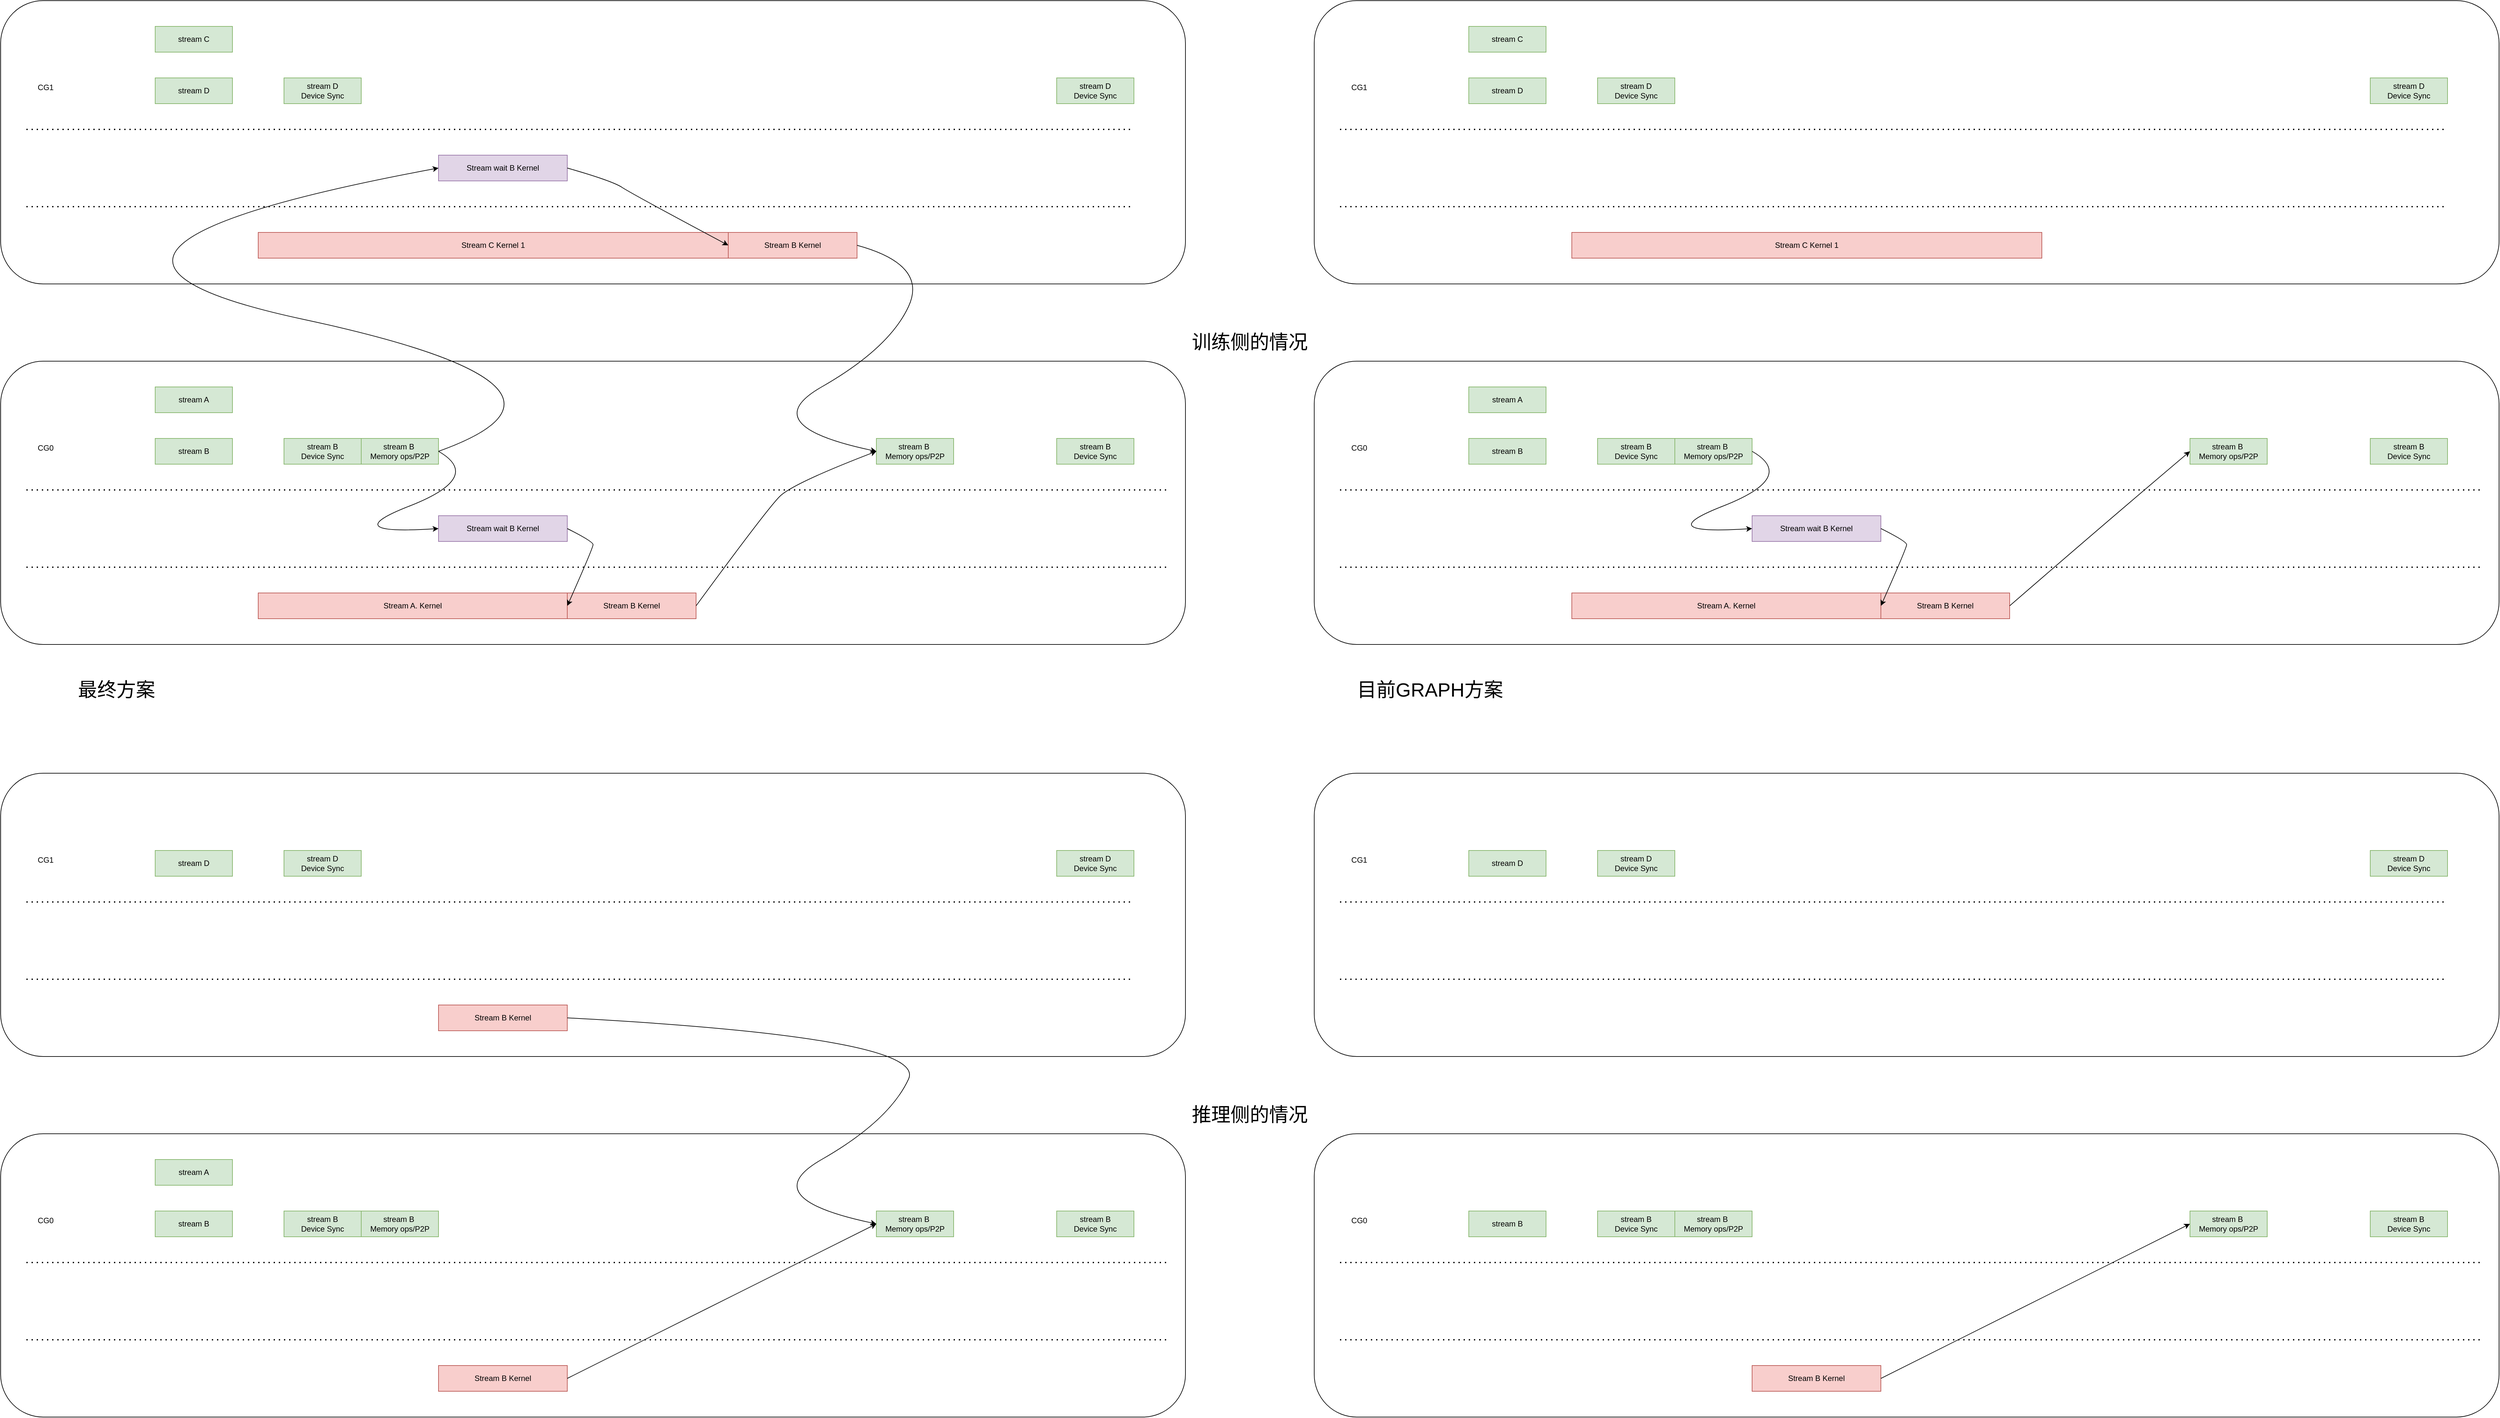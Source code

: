 <mxfile version="22.1.7" type="github">
  <diagram name="Page-1" id="QPK37-RvRGXLvy0iueLS">
    <mxGraphModel dx="4307" dy="1917" grid="1" gridSize="10" guides="1" tooltips="1" connect="1" arrows="1" fold="1" page="1" pageScale="1" pageWidth="850" pageHeight="1100" math="0" shadow="0">
      <root>
        <mxCell id="0" />
        <mxCell id="1" parent="0" />
        <mxCell id="AaIPqtW7mkOb2CpVpPwp-132" value="" style="rounded=1;whiteSpace=wrap;html=1;" vertex="1" parent="1">
          <mxGeometry x="-120" y="1200" width="1840" height="440" as="geometry" />
        </mxCell>
        <mxCell id="AaIPqtW7mkOb2CpVpPwp-131" value="" style="rounded=1;whiteSpace=wrap;html=1;" vertex="1" parent="1">
          <mxGeometry x="-120" y="1760" width="1840" height="440" as="geometry" />
        </mxCell>
        <mxCell id="AaIPqtW7mkOb2CpVpPwp-43" value="" style="rounded=1;whiteSpace=wrap;html=1;" vertex="1" parent="1">
          <mxGeometry x="-120" width="1840" height="440" as="geometry" />
        </mxCell>
        <mxCell id="AaIPqtW7mkOb2CpVpPwp-42" value="" style="rounded=1;whiteSpace=wrap;html=1;" vertex="1" parent="1">
          <mxGeometry x="-120" y="560" width="1840" height="440" as="geometry" />
        </mxCell>
        <mxCell id="AaIPqtW7mkOb2CpVpPwp-1" value="stream D" style="rounded=0;whiteSpace=wrap;html=1;fillColor=#d5e8d4;strokeColor=#82b366;" vertex="1" parent="1">
          <mxGeometry x="120" y="120" width="120" height="40" as="geometry" />
        </mxCell>
        <mxCell id="AaIPqtW7mkOb2CpVpPwp-4" value="Stream C Kernel 1" style="rounded=0;whiteSpace=wrap;html=1;fillColor=#f8cecc;strokeColor=#b85450;" vertex="1" parent="1">
          <mxGeometry x="280" y="360" width="730" height="40" as="geometry" />
        </mxCell>
        <mxCell id="AaIPqtW7mkOb2CpVpPwp-5" value="" style="endArrow=none;dashed=1;html=1;dashPattern=1 3;strokeWidth=2;rounded=0;" edge="1" parent="1">
          <mxGeometry width="50" height="50" relative="1" as="geometry">
            <mxPoint x="-80" y="200" as="sourcePoint" />
            <mxPoint x="1640" y="200" as="targetPoint" />
          </mxGeometry>
        </mxCell>
        <mxCell id="AaIPqtW7mkOb2CpVpPwp-6" value="Stream wait B Kernel" style="rounded=0;whiteSpace=wrap;html=1;fillColor=#e1d5e7;strokeColor=#9673a6;" vertex="1" parent="1">
          <mxGeometry x="560" y="240" width="200" height="40" as="geometry" />
        </mxCell>
        <mxCell id="AaIPqtW7mkOb2CpVpPwp-7" value="Stream B Kernel" style="rounded=0;whiteSpace=wrap;html=1;fillColor=#f8cecc;strokeColor=#b85450;" vertex="1" parent="1">
          <mxGeometry x="1010" y="360" width="200" height="40" as="geometry" />
        </mxCell>
        <mxCell id="AaIPqtW7mkOb2CpVpPwp-12" value="stream B" style="rounded=0;whiteSpace=wrap;html=1;fillColor=#d5e8d4;strokeColor=#82b366;" vertex="1" parent="1">
          <mxGeometry x="120" y="680" width="120" height="40" as="geometry" />
        </mxCell>
        <mxCell id="AaIPqtW7mkOb2CpVpPwp-13" value="stream A" style="rounded=0;whiteSpace=wrap;html=1;fillColor=#d5e8d4;strokeColor=#82b366;" vertex="1" parent="1">
          <mxGeometry x="120" y="600" width="120" height="40" as="geometry" />
        </mxCell>
        <mxCell id="AaIPqtW7mkOb2CpVpPwp-14" value="stream B&amp;nbsp;&lt;br&gt;Memory ops/P2P" style="rounded=0;whiteSpace=wrap;html=1;fillColor=#d5e8d4;strokeColor=#82b366;" vertex="1" parent="1">
          <mxGeometry x="440" y="680" width="120" height="40" as="geometry" />
        </mxCell>
        <mxCell id="AaIPqtW7mkOb2CpVpPwp-15" value="Stream A. Kernel" style="rounded=0;whiteSpace=wrap;html=1;fillColor=#f8cecc;strokeColor=#b85450;" vertex="1" parent="1">
          <mxGeometry x="280" y="920" width="480" height="40" as="geometry" />
        </mxCell>
        <mxCell id="AaIPqtW7mkOb2CpVpPwp-16" value="" style="endArrow=none;dashed=1;html=1;dashPattern=1 3;strokeWidth=2;rounded=0;" edge="1" parent="1">
          <mxGeometry width="50" height="50" relative="1" as="geometry">
            <mxPoint x="-80" y="760" as="sourcePoint" />
            <mxPoint x="1690" y="760" as="targetPoint" />
          </mxGeometry>
        </mxCell>
        <mxCell id="AaIPqtW7mkOb2CpVpPwp-17" value="Stream wait B Kernel" style="rounded=0;whiteSpace=wrap;html=1;fillColor=#e1d5e7;strokeColor=#9673a6;" vertex="1" parent="1">
          <mxGeometry x="560" y="800" width="200" height="40" as="geometry" />
        </mxCell>
        <mxCell id="AaIPqtW7mkOb2CpVpPwp-18" value="Stream B Kernel" style="rounded=0;whiteSpace=wrap;html=1;fillColor=#f8cecc;strokeColor=#b85450;" vertex="1" parent="1">
          <mxGeometry x="760" y="920" width="200" height="40" as="geometry" />
        </mxCell>
        <mxCell id="AaIPqtW7mkOb2CpVpPwp-19" value="stream B&amp;nbsp;&lt;br&gt;Memory ops/P2P" style="rounded=0;whiteSpace=wrap;html=1;fillColor=#d5e8d4;strokeColor=#82b366;" vertex="1" parent="1">
          <mxGeometry x="1240" y="680" width="120" height="40" as="geometry" />
        </mxCell>
        <mxCell id="AaIPqtW7mkOb2CpVpPwp-20" value="" style="endArrow=none;dashed=1;html=1;dashPattern=1 3;strokeWidth=2;rounded=0;" edge="1" parent="1">
          <mxGeometry width="50" height="50" relative="1" as="geometry">
            <mxPoint x="-80" y="880" as="sourcePoint" />
            <mxPoint x="1690" y="880" as="targetPoint" />
          </mxGeometry>
        </mxCell>
        <mxCell id="AaIPqtW7mkOb2CpVpPwp-22" value="CG1" style="text;html=1;strokeColor=none;fillColor=none;align=center;verticalAlign=middle;whiteSpace=wrap;rounded=0;" vertex="1" parent="1">
          <mxGeometry x="-80" y="120" width="60" height="30" as="geometry" />
        </mxCell>
        <mxCell id="AaIPqtW7mkOb2CpVpPwp-23" value="CG0" style="text;html=1;strokeColor=none;fillColor=none;align=center;verticalAlign=middle;whiteSpace=wrap;rounded=0;" vertex="1" parent="1">
          <mxGeometry x="-80" y="680" width="60" height="30" as="geometry" />
        </mxCell>
        <mxCell id="AaIPqtW7mkOb2CpVpPwp-25" value="" style="curved=1;endArrow=classic;html=1;rounded=0;exitX=1;exitY=0.5;exitDx=0;exitDy=0;entryX=0;entryY=0.5;entryDx=0;entryDy=0;" edge="1" parent="1" source="AaIPqtW7mkOb2CpVpPwp-14" target="AaIPqtW7mkOb2CpVpPwp-6">
          <mxGeometry width="50" height="50" relative="1" as="geometry">
            <mxPoint x="750" y="530" as="sourcePoint" />
            <mxPoint x="800" y="480" as="targetPoint" />
            <Array as="points">
              <mxPoint x="840" y="600" />
              <mxPoint x="-140" y="390" />
            </Array>
          </mxGeometry>
        </mxCell>
        <mxCell id="AaIPqtW7mkOb2CpVpPwp-26" value="" style="curved=1;endArrow=classic;html=1;rounded=0;exitX=1;exitY=0.5;exitDx=0;exitDy=0;entryX=0;entryY=0.5;entryDx=0;entryDy=0;" edge="1" parent="1" source="AaIPqtW7mkOb2CpVpPwp-14" target="AaIPqtW7mkOb2CpVpPwp-17">
          <mxGeometry width="50" height="50" relative="1" as="geometry">
            <mxPoint x="750" y="530" as="sourcePoint" />
            <mxPoint x="800" y="480" as="targetPoint" />
            <Array as="points">
              <mxPoint x="630" y="740" />
              <mxPoint x="400" y="830" />
            </Array>
          </mxGeometry>
        </mxCell>
        <mxCell id="AaIPqtW7mkOb2CpVpPwp-27" value="" style="curved=1;endArrow=classic;html=1;rounded=0;exitX=1;exitY=0.5;exitDx=0;exitDy=0;entryX=0;entryY=0.5;entryDx=0;entryDy=0;" edge="1" parent="1" source="AaIPqtW7mkOb2CpVpPwp-6" target="AaIPqtW7mkOb2CpVpPwp-7">
          <mxGeometry width="50" height="50" relative="1" as="geometry">
            <mxPoint x="1000" y="540" as="sourcePoint" />
            <mxPoint x="1050" y="490" as="targetPoint" />
            <Array as="points">
              <mxPoint x="830" y="280" />
              <mxPoint x="860" y="300" />
            </Array>
          </mxGeometry>
        </mxCell>
        <mxCell id="AaIPqtW7mkOb2CpVpPwp-28" value="" style="curved=1;endArrow=classic;html=1;rounded=0;exitX=1;exitY=0.5;exitDx=0;exitDy=0;entryX=0;entryY=0.5;entryDx=0;entryDy=0;" edge="1" parent="1" source="AaIPqtW7mkOb2CpVpPwp-7" target="AaIPqtW7mkOb2CpVpPwp-19">
          <mxGeometry width="50" height="50" relative="1" as="geometry">
            <mxPoint x="1000" y="540" as="sourcePoint" />
            <mxPoint x="1050" y="490" as="targetPoint" />
            <Array as="points">
              <mxPoint x="1320" y="410" />
              <mxPoint x="1260" y="540" />
              <mxPoint x="1050" y="660" />
            </Array>
          </mxGeometry>
        </mxCell>
        <mxCell id="AaIPqtW7mkOb2CpVpPwp-29" value="" style="curved=1;endArrow=classic;html=1;rounded=0;exitX=1;exitY=0.5;exitDx=0;exitDy=0;entryX=0;entryY=0.5;entryDx=0;entryDy=0;" edge="1" parent="1" source="AaIPqtW7mkOb2CpVpPwp-18" target="AaIPqtW7mkOb2CpVpPwp-19">
          <mxGeometry width="50" height="50" relative="1" as="geometry">
            <mxPoint x="1000" y="540" as="sourcePoint" />
            <mxPoint x="1050" y="490" as="targetPoint" />
            <Array as="points">
              <mxPoint x="1070" y="790" />
              <mxPoint x="1110" y="750" />
            </Array>
          </mxGeometry>
        </mxCell>
        <mxCell id="AaIPqtW7mkOb2CpVpPwp-30" value="" style="curved=1;endArrow=classic;html=1;rounded=0;exitX=1;exitY=0.5;exitDx=0;exitDy=0;entryX=0;entryY=0.5;entryDx=0;entryDy=0;" edge="1" parent="1" source="AaIPqtW7mkOb2CpVpPwp-17" target="AaIPqtW7mkOb2CpVpPwp-18">
          <mxGeometry width="50" height="50" relative="1" as="geometry">
            <mxPoint x="1000" y="540" as="sourcePoint" />
            <mxPoint x="1050" y="490" as="targetPoint" />
            <Array as="points">
              <mxPoint x="800" y="840" />
              <mxPoint x="800" y="850" />
            </Array>
          </mxGeometry>
        </mxCell>
        <mxCell id="AaIPqtW7mkOb2CpVpPwp-33" value="stream C" style="rounded=0;whiteSpace=wrap;html=1;fillColor=#d5e8d4;strokeColor=#82b366;" vertex="1" parent="1">
          <mxGeometry x="120" y="40" width="120" height="40" as="geometry" />
        </mxCell>
        <mxCell id="AaIPqtW7mkOb2CpVpPwp-36" value="stream D&lt;br&gt;Device Sync" style="rounded=0;whiteSpace=wrap;html=1;fillColor=#d5e8d4;strokeColor=#82b366;" vertex="1" parent="1">
          <mxGeometry x="320" y="120" width="120" height="40" as="geometry" />
        </mxCell>
        <mxCell id="AaIPqtW7mkOb2CpVpPwp-37" value="stream B&lt;br&gt;Device Sync" style="rounded=0;whiteSpace=wrap;html=1;fillColor=#d5e8d4;strokeColor=#82b366;" vertex="1" parent="1">
          <mxGeometry x="320" y="680" width="120" height="40" as="geometry" />
        </mxCell>
        <mxCell id="AaIPqtW7mkOb2CpVpPwp-38" value="stream D&lt;br&gt;Device Sync" style="rounded=0;whiteSpace=wrap;html=1;fillColor=#d5e8d4;strokeColor=#82b366;" vertex="1" parent="1">
          <mxGeometry x="1520" y="120" width="120" height="40" as="geometry" />
        </mxCell>
        <mxCell id="AaIPqtW7mkOb2CpVpPwp-39" value="stream B&lt;br&gt;Device Sync" style="rounded=0;whiteSpace=wrap;html=1;fillColor=#d5e8d4;strokeColor=#82b366;" vertex="1" parent="1">
          <mxGeometry x="1520" y="680" width="120" height="40" as="geometry" />
        </mxCell>
        <mxCell id="AaIPqtW7mkOb2CpVpPwp-41" value="" style="endArrow=none;dashed=1;html=1;dashPattern=1 3;strokeWidth=2;rounded=0;" edge="1" parent="1">
          <mxGeometry width="50" height="50" relative="1" as="geometry">
            <mxPoint x="-80" y="320" as="sourcePoint" />
            <mxPoint x="1640" y="320" as="targetPoint" />
          </mxGeometry>
        </mxCell>
        <mxCell id="AaIPqtW7mkOb2CpVpPwp-44" value="" style="rounded=1;whiteSpace=wrap;html=1;" vertex="1" parent="1">
          <mxGeometry x="1920" width="1840" height="440" as="geometry" />
        </mxCell>
        <mxCell id="AaIPqtW7mkOb2CpVpPwp-45" value="" style="rounded=1;whiteSpace=wrap;html=1;" vertex="1" parent="1">
          <mxGeometry x="1920" y="560" width="1840" height="440" as="geometry" />
        </mxCell>
        <mxCell id="AaIPqtW7mkOb2CpVpPwp-46" value="stream D" style="rounded=0;whiteSpace=wrap;html=1;fillColor=#d5e8d4;strokeColor=#82b366;" vertex="1" parent="1">
          <mxGeometry x="2160" y="120" width="120" height="40" as="geometry" />
        </mxCell>
        <mxCell id="AaIPqtW7mkOb2CpVpPwp-47" value="Stream C Kernel 1" style="rounded=0;whiteSpace=wrap;html=1;fillColor=#f8cecc;strokeColor=#b85450;" vertex="1" parent="1">
          <mxGeometry x="2320" y="360" width="730" height="40" as="geometry" />
        </mxCell>
        <mxCell id="AaIPqtW7mkOb2CpVpPwp-48" value="" style="endArrow=none;dashed=1;html=1;dashPattern=1 3;strokeWidth=2;rounded=0;" edge="1" parent="1">
          <mxGeometry width="50" height="50" relative="1" as="geometry">
            <mxPoint x="1960" y="200" as="sourcePoint" />
            <mxPoint x="3680" y="200" as="targetPoint" />
          </mxGeometry>
        </mxCell>
        <mxCell id="AaIPqtW7mkOb2CpVpPwp-51" value="stream B" style="rounded=0;whiteSpace=wrap;html=1;fillColor=#d5e8d4;strokeColor=#82b366;" vertex="1" parent="1">
          <mxGeometry x="2160" y="680" width="120" height="40" as="geometry" />
        </mxCell>
        <mxCell id="AaIPqtW7mkOb2CpVpPwp-52" value="stream A" style="rounded=0;whiteSpace=wrap;html=1;fillColor=#d5e8d4;strokeColor=#82b366;" vertex="1" parent="1">
          <mxGeometry x="2160" y="600" width="120" height="40" as="geometry" />
        </mxCell>
        <mxCell id="AaIPqtW7mkOb2CpVpPwp-53" value="stream B&amp;nbsp;&lt;br&gt;Memory ops/P2P" style="rounded=0;whiteSpace=wrap;html=1;fillColor=#d5e8d4;strokeColor=#82b366;" vertex="1" parent="1">
          <mxGeometry x="2480" y="680" width="120" height="40" as="geometry" />
        </mxCell>
        <mxCell id="AaIPqtW7mkOb2CpVpPwp-54" value="Stream A. Kernel" style="rounded=0;whiteSpace=wrap;html=1;fillColor=#f8cecc;strokeColor=#b85450;" vertex="1" parent="1">
          <mxGeometry x="2320" y="920" width="480" height="40" as="geometry" />
        </mxCell>
        <mxCell id="AaIPqtW7mkOb2CpVpPwp-55" value="" style="endArrow=none;dashed=1;html=1;dashPattern=1 3;strokeWidth=2;rounded=0;" edge="1" parent="1">
          <mxGeometry width="50" height="50" relative="1" as="geometry">
            <mxPoint x="1960" y="760" as="sourcePoint" />
            <mxPoint x="3730" y="760" as="targetPoint" />
          </mxGeometry>
        </mxCell>
        <mxCell id="AaIPqtW7mkOb2CpVpPwp-56" value="Stream wait B Kernel" style="rounded=0;whiteSpace=wrap;html=1;fillColor=#e1d5e7;strokeColor=#9673a6;" vertex="1" parent="1">
          <mxGeometry x="2600" y="800" width="200" height="40" as="geometry" />
        </mxCell>
        <mxCell id="AaIPqtW7mkOb2CpVpPwp-57" value="Stream B Kernel" style="rounded=0;whiteSpace=wrap;html=1;fillColor=#f8cecc;strokeColor=#b85450;" vertex="1" parent="1">
          <mxGeometry x="2800" y="920" width="200" height="40" as="geometry" />
        </mxCell>
        <mxCell id="AaIPqtW7mkOb2CpVpPwp-58" value="stream B&amp;nbsp;&lt;br&gt;Memory ops/P2P" style="rounded=0;whiteSpace=wrap;html=1;fillColor=#d5e8d4;strokeColor=#82b366;" vertex="1" parent="1">
          <mxGeometry x="3280" y="680" width="120" height="40" as="geometry" />
        </mxCell>
        <mxCell id="AaIPqtW7mkOb2CpVpPwp-59" value="" style="endArrow=none;dashed=1;html=1;dashPattern=1 3;strokeWidth=2;rounded=0;" edge="1" parent="1">
          <mxGeometry width="50" height="50" relative="1" as="geometry">
            <mxPoint x="1960" y="880" as="sourcePoint" />
            <mxPoint x="3730" y="880" as="targetPoint" />
          </mxGeometry>
        </mxCell>
        <mxCell id="AaIPqtW7mkOb2CpVpPwp-60" value="CG1" style="text;html=1;strokeColor=none;fillColor=none;align=center;verticalAlign=middle;whiteSpace=wrap;rounded=0;" vertex="1" parent="1">
          <mxGeometry x="1960" y="120" width="60" height="30" as="geometry" />
        </mxCell>
        <mxCell id="AaIPqtW7mkOb2CpVpPwp-61" value="CG0" style="text;html=1;strokeColor=none;fillColor=none;align=center;verticalAlign=middle;whiteSpace=wrap;rounded=0;" vertex="1" parent="1">
          <mxGeometry x="1960" y="680" width="60" height="30" as="geometry" />
        </mxCell>
        <mxCell id="AaIPqtW7mkOb2CpVpPwp-63" value="" style="curved=1;endArrow=classic;html=1;rounded=0;exitX=1;exitY=0.5;exitDx=0;exitDy=0;entryX=0;entryY=0.5;entryDx=0;entryDy=0;" edge="1" parent="1" source="AaIPqtW7mkOb2CpVpPwp-53" target="AaIPqtW7mkOb2CpVpPwp-56">
          <mxGeometry width="50" height="50" relative="1" as="geometry">
            <mxPoint x="2790" y="530" as="sourcePoint" />
            <mxPoint x="2840" y="480" as="targetPoint" />
            <Array as="points">
              <mxPoint x="2670" y="740" />
              <mxPoint x="2440" y="830" />
            </Array>
          </mxGeometry>
        </mxCell>
        <mxCell id="AaIPqtW7mkOb2CpVpPwp-66" value="" style="curved=1;endArrow=classic;html=1;rounded=0;exitX=1;exitY=0.5;exitDx=0;exitDy=0;entryX=0;entryY=0.5;entryDx=0;entryDy=0;" edge="1" parent="1" source="AaIPqtW7mkOb2CpVpPwp-57" target="AaIPqtW7mkOb2CpVpPwp-58">
          <mxGeometry width="50" height="50" relative="1" as="geometry">
            <mxPoint x="3040" y="540" as="sourcePoint" />
            <mxPoint x="3090" y="490" as="targetPoint" />
            <Array as="points">
              <mxPoint x="3150" y="810" />
            </Array>
          </mxGeometry>
        </mxCell>
        <mxCell id="AaIPqtW7mkOb2CpVpPwp-67" value="" style="curved=1;endArrow=classic;html=1;rounded=0;exitX=1;exitY=0.5;exitDx=0;exitDy=0;entryX=0;entryY=0.5;entryDx=0;entryDy=0;" edge="1" parent="1" source="AaIPqtW7mkOb2CpVpPwp-56" target="AaIPqtW7mkOb2CpVpPwp-57">
          <mxGeometry width="50" height="50" relative="1" as="geometry">
            <mxPoint x="3040" y="540" as="sourcePoint" />
            <mxPoint x="3090" y="490" as="targetPoint" />
            <Array as="points">
              <mxPoint x="2840" y="840" />
              <mxPoint x="2840" y="850" />
            </Array>
          </mxGeometry>
        </mxCell>
        <mxCell id="AaIPqtW7mkOb2CpVpPwp-68" value="stream C" style="rounded=0;whiteSpace=wrap;html=1;fillColor=#d5e8d4;strokeColor=#82b366;" vertex="1" parent="1">
          <mxGeometry x="2160" y="40" width="120" height="40" as="geometry" />
        </mxCell>
        <mxCell id="AaIPqtW7mkOb2CpVpPwp-69" value="stream D&lt;br&gt;Device Sync" style="rounded=0;whiteSpace=wrap;html=1;fillColor=#d5e8d4;strokeColor=#82b366;" vertex="1" parent="1">
          <mxGeometry x="2360" y="120" width="120" height="40" as="geometry" />
        </mxCell>
        <mxCell id="AaIPqtW7mkOb2CpVpPwp-70" value="stream B&lt;br&gt;Device Sync" style="rounded=0;whiteSpace=wrap;html=1;fillColor=#d5e8d4;strokeColor=#82b366;" vertex="1" parent="1">
          <mxGeometry x="2360" y="680" width="120" height="40" as="geometry" />
        </mxCell>
        <mxCell id="AaIPqtW7mkOb2CpVpPwp-71" value="stream D&lt;br&gt;Device Sync" style="rounded=0;whiteSpace=wrap;html=1;fillColor=#d5e8d4;strokeColor=#82b366;" vertex="1" parent="1">
          <mxGeometry x="3560" y="120" width="120" height="40" as="geometry" />
        </mxCell>
        <mxCell id="AaIPqtW7mkOb2CpVpPwp-72" value="stream B&lt;br&gt;Device Sync" style="rounded=0;whiteSpace=wrap;html=1;fillColor=#d5e8d4;strokeColor=#82b366;" vertex="1" parent="1">
          <mxGeometry x="3560" y="680" width="120" height="40" as="geometry" />
        </mxCell>
        <mxCell id="AaIPqtW7mkOb2CpVpPwp-73" value="" style="endArrow=none;dashed=1;html=1;dashPattern=1 3;strokeWidth=2;rounded=0;" edge="1" parent="1">
          <mxGeometry width="50" height="50" relative="1" as="geometry">
            <mxPoint x="1960" y="320" as="sourcePoint" />
            <mxPoint x="3680" y="320" as="targetPoint" />
          </mxGeometry>
        </mxCell>
        <mxCell id="AaIPqtW7mkOb2CpVpPwp-74" value="" style="rounded=1;whiteSpace=wrap;html=1;" vertex="1" parent="1">
          <mxGeometry x="1920" y="1200" width="1840" height="440" as="geometry" />
        </mxCell>
        <mxCell id="AaIPqtW7mkOb2CpVpPwp-75" value="" style="rounded=1;whiteSpace=wrap;html=1;" vertex="1" parent="1">
          <mxGeometry x="1920" y="1760" width="1840" height="440" as="geometry" />
        </mxCell>
        <mxCell id="AaIPqtW7mkOb2CpVpPwp-76" value="stream D" style="rounded=0;whiteSpace=wrap;html=1;fillColor=#d5e8d4;strokeColor=#82b366;" vertex="1" parent="1">
          <mxGeometry x="2160" y="1320" width="120" height="40" as="geometry" />
        </mxCell>
        <mxCell id="AaIPqtW7mkOb2CpVpPwp-78" value="" style="endArrow=none;dashed=1;html=1;dashPattern=1 3;strokeWidth=2;rounded=0;" edge="1" parent="1">
          <mxGeometry width="50" height="50" relative="1" as="geometry">
            <mxPoint x="1960" y="1400" as="sourcePoint" />
            <mxPoint x="3680" y="1400" as="targetPoint" />
          </mxGeometry>
        </mxCell>
        <mxCell id="AaIPqtW7mkOb2CpVpPwp-79" value="stream B" style="rounded=0;whiteSpace=wrap;html=1;fillColor=#d5e8d4;strokeColor=#82b366;" vertex="1" parent="1">
          <mxGeometry x="2160" y="1880" width="120" height="40" as="geometry" />
        </mxCell>
        <mxCell id="AaIPqtW7mkOb2CpVpPwp-81" value="stream B&amp;nbsp;&lt;br&gt;Memory ops/P2P" style="rounded=0;whiteSpace=wrap;html=1;fillColor=#d5e8d4;strokeColor=#82b366;" vertex="1" parent="1">
          <mxGeometry x="2480" y="1880" width="120" height="40" as="geometry" />
        </mxCell>
        <mxCell id="AaIPqtW7mkOb2CpVpPwp-83" value="" style="endArrow=none;dashed=1;html=1;dashPattern=1 3;strokeWidth=2;rounded=0;" edge="1" parent="1">
          <mxGeometry width="50" height="50" relative="1" as="geometry">
            <mxPoint x="1960" y="1960" as="sourcePoint" />
            <mxPoint x="3730" y="1960" as="targetPoint" />
          </mxGeometry>
        </mxCell>
        <mxCell id="AaIPqtW7mkOb2CpVpPwp-85" value="Stream B Kernel" style="rounded=0;whiteSpace=wrap;html=1;fillColor=#f8cecc;strokeColor=#b85450;" vertex="1" parent="1">
          <mxGeometry x="2600" y="2120" width="200" height="40" as="geometry" />
        </mxCell>
        <mxCell id="AaIPqtW7mkOb2CpVpPwp-86" value="stream B&amp;nbsp;&lt;br&gt;Memory ops/P2P" style="rounded=0;whiteSpace=wrap;html=1;fillColor=#d5e8d4;strokeColor=#82b366;" vertex="1" parent="1">
          <mxGeometry x="3280" y="1880" width="120" height="40" as="geometry" />
        </mxCell>
        <mxCell id="AaIPqtW7mkOb2CpVpPwp-87" value="" style="endArrow=none;dashed=1;html=1;dashPattern=1 3;strokeWidth=2;rounded=0;" edge="1" parent="1">
          <mxGeometry width="50" height="50" relative="1" as="geometry">
            <mxPoint x="1960" y="2080" as="sourcePoint" />
            <mxPoint x="3730" y="2080" as="targetPoint" />
          </mxGeometry>
        </mxCell>
        <mxCell id="AaIPqtW7mkOb2CpVpPwp-88" value="CG1" style="text;html=1;strokeColor=none;fillColor=none;align=center;verticalAlign=middle;whiteSpace=wrap;rounded=0;" vertex="1" parent="1">
          <mxGeometry x="1960" y="1320" width="60" height="30" as="geometry" />
        </mxCell>
        <mxCell id="AaIPqtW7mkOb2CpVpPwp-89" value="CG0" style="text;html=1;strokeColor=none;fillColor=none;align=center;verticalAlign=middle;whiteSpace=wrap;rounded=0;" vertex="1" parent="1">
          <mxGeometry x="1960" y="1880" width="60" height="30" as="geometry" />
        </mxCell>
        <mxCell id="AaIPqtW7mkOb2CpVpPwp-91" value="" style="curved=1;endArrow=classic;html=1;rounded=0;exitX=1;exitY=0.5;exitDx=0;exitDy=0;entryX=0;entryY=0.5;entryDx=0;entryDy=0;" edge="1" parent="1" source="AaIPqtW7mkOb2CpVpPwp-85" target="AaIPqtW7mkOb2CpVpPwp-86">
          <mxGeometry width="50" height="50" relative="1" as="geometry">
            <mxPoint x="3040" y="1740" as="sourcePoint" />
            <mxPoint x="3090" y="1690" as="targetPoint" />
            <Array as="points" />
          </mxGeometry>
        </mxCell>
        <mxCell id="AaIPqtW7mkOb2CpVpPwp-94" value="stream D&lt;br&gt;Device Sync" style="rounded=0;whiteSpace=wrap;html=1;fillColor=#d5e8d4;strokeColor=#82b366;" vertex="1" parent="1">
          <mxGeometry x="2360" y="1320" width="120" height="40" as="geometry" />
        </mxCell>
        <mxCell id="AaIPqtW7mkOb2CpVpPwp-95" value="stream B&lt;br&gt;Device Sync" style="rounded=0;whiteSpace=wrap;html=1;fillColor=#d5e8d4;strokeColor=#82b366;" vertex="1" parent="1">
          <mxGeometry x="2360" y="1880" width="120" height="40" as="geometry" />
        </mxCell>
        <mxCell id="AaIPqtW7mkOb2CpVpPwp-96" value="stream D&lt;br&gt;Device Sync" style="rounded=0;whiteSpace=wrap;html=1;fillColor=#d5e8d4;strokeColor=#82b366;" vertex="1" parent="1">
          <mxGeometry x="3560" y="1320" width="120" height="40" as="geometry" />
        </mxCell>
        <mxCell id="AaIPqtW7mkOb2CpVpPwp-97" value="stream B&lt;br&gt;Device Sync" style="rounded=0;whiteSpace=wrap;html=1;fillColor=#d5e8d4;strokeColor=#82b366;" vertex="1" parent="1">
          <mxGeometry x="3560" y="1880" width="120" height="40" as="geometry" />
        </mxCell>
        <mxCell id="AaIPqtW7mkOb2CpVpPwp-98" value="" style="endArrow=none;dashed=1;html=1;dashPattern=1 3;strokeWidth=2;rounded=0;" edge="1" parent="1">
          <mxGeometry width="50" height="50" relative="1" as="geometry">
            <mxPoint x="1960" y="1520" as="sourcePoint" />
            <mxPoint x="3680" y="1520" as="targetPoint" />
          </mxGeometry>
        </mxCell>
        <mxCell id="AaIPqtW7mkOb2CpVpPwp-99" value="&lt;font style=&quot;font-size: 30px;&quot;&gt;最终方案&lt;/font&gt;" style="text;html=1;strokeColor=none;fillColor=none;align=center;verticalAlign=middle;whiteSpace=wrap;rounded=0;" vertex="1" parent="1">
          <mxGeometry x="-120" y="1040" width="360" height="60" as="geometry" />
        </mxCell>
        <mxCell id="AaIPqtW7mkOb2CpVpPwp-100" value="&lt;font style=&quot;font-size: 30px;&quot;&gt;目前GRAPH方案&lt;/font&gt;" style="text;html=1;strokeColor=none;fillColor=none;align=center;verticalAlign=middle;whiteSpace=wrap;rounded=0;" vertex="1" parent="1">
          <mxGeometry x="1920" y="1040" width="360" height="60" as="geometry" />
        </mxCell>
        <mxCell id="AaIPqtW7mkOb2CpVpPwp-103" value="stream D" style="rounded=0;whiteSpace=wrap;html=1;fillColor=#d5e8d4;strokeColor=#82b366;" vertex="1" parent="1">
          <mxGeometry x="120" y="1320" width="120" height="40" as="geometry" />
        </mxCell>
        <mxCell id="AaIPqtW7mkOb2CpVpPwp-105" value="" style="endArrow=none;dashed=1;html=1;dashPattern=1 3;strokeWidth=2;rounded=0;" edge="1" parent="1">
          <mxGeometry width="50" height="50" relative="1" as="geometry">
            <mxPoint x="-80" y="1400" as="sourcePoint" />
            <mxPoint x="1640" y="1400" as="targetPoint" />
          </mxGeometry>
        </mxCell>
        <mxCell id="AaIPqtW7mkOb2CpVpPwp-107" value="Stream B Kernel" style="rounded=0;whiteSpace=wrap;html=1;fillColor=#f8cecc;strokeColor=#b85450;" vertex="1" parent="1">
          <mxGeometry x="560" y="1560" width="200" height="40" as="geometry" />
        </mxCell>
        <mxCell id="AaIPqtW7mkOb2CpVpPwp-108" value="stream B" style="rounded=0;whiteSpace=wrap;html=1;fillColor=#d5e8d4;strokeColor=#82b366;" vertex="1" parent="1">
          <mxGeometry x="120" y="1880" width="120" height="40" as="geometry" />
        </mxCell>
        <mxCell id="AaIPqtW7mkOb2CpVpPwp-109" value="stream A" style="rounded=0;whiteSpace=wrap;html=1;fillColor=#d5e8d4;strokeColor=#82b366;" vertex="1" parent="1">
          <mxGeometry x="120" y="1800" width="120" height="40" as="geometry" />
        </mxCell>
        <mxCell id="AaIPqtW7mkOb2CpVpPwp-110" value="stream B&amp;nbsp;&lt;br&gt;Memory ops/P2P" style="rounded=0;whiteSpace=wrap;html=1;fillColor=#d5e8d4;strokeColor=#82b366;" vertex="1" parent="1">
          <mxGeometry x="440" y="1880" width="120" height="40" as="geometry" />
        </mxCell>
        <mxCell id="AaIPqtW7mkOb2CpVpPwp-112" value="" style="endArrow=none;dashed=1;html=1;dashPattern=1 3;strokeWidth=2;rounded=0;" edge="1" parent="1">
          <mxGeometry width="50" height="50" relative="1" as="geometry">
            <mxPoint x="-80" y="1960" as="sourcePoint" />
            <mxPoint x="1690" y="1960" as="targetPoint" />
          </mxGeometry>
        </mxCell>
        <mxCell id="AaIPqtW7mkOb2CpVpPwp-114" value="Stream B Kernel" style="rounded=0;whiteSpace=wrap;html=1;fillColor=#f8cecc;strokeColor=#b85450;" vertex="1" parent="1">
          <mxGeometry x="560" y="2120" width="200" height="40" as="geometry" />
        </mxCell>
        <mxCell id="AaIPqtW7mkOb2CpVpPwp-115" value="stream B&amp;nbsp;&lt;br&gt;Memory ops/P2P" style="rounded=0;whiteSpace=wrap;html=1;fillColor=#d5e8d4;strokeColor=#82b366;" vertex="1" parent="1">
          <mxGeometry x="1240" y="1880" width="120" height="40" as="geometry" />
        </mxCell>
        <mxCell id="AaIPqtW7mkOb2CpVpPwp-116" value="" style="endArrow=none;dashed=1;html=1;dashPattern=1 3;strokeWidth=2;rounded=0;" edge="1" parent="1">
          <mxGeometry width="50" height="50" relative="1" as="geometry">
            <mxPoint x="-80" y="2080" as="sourcePoint" />
            <mxPoint x="1690" y="2080" as="targetPoint" />
          </mxGeometry>
        </mxCell>
        <mxCell id="AaIPqtW7mkOb2CpVpPwp-117" value="CG1" style="text;html=1;strokeColor=none;fillColor=none;align=center;verticalAlign=middle;whiteSpace=wrap;rounded=0;" vertex="1" parent="1">
          <mxGeometry x="-80" y="1320" width="60" height="30" as="geometry" />
        </mxCell>
        <mxCell id="AaIPqtW7mkOb2CpVpPwp-118" value="CG0" style="text;html=1;strokeColor=none;fillColor=none;align=center;verticalAlign=middle;whiteSpace=wrap;rounded=0;" vertex="1" parent="1">
          <mxGeometry x="-80" y="1880" width="60" height="30" as="geometry" />
        </mxCell>
        <mxCell id="AaIPqtW7mkOb2CpVpPwp-122" value="" style="curved=1;endArrow=classic;html=1;rounded=0;exitX=1;exitY=0.5;exitDx=0;exitDy=0;entryX=0;entryY=0.5;entryDx=0;entryDy=0;" edge="1" parent="1" source="AaIPqtW7mkOb2CpVpPwp-107" target="AaIPqtW7mkOb2CpVpPwp-115">
          <mxGeometry width="50" height="50" relative="1" as="geometry">
            <mxPoint x="1000" y="1740" as="sourcePoint" />
            <mxPoint x="1050" y="1690" as="targetPoint" />
            <Array as="points">
              <mxPoint x="1320" y="1610" />
              <mxPoint x="1260" y="1740" />
              <mxPoint x="1050" y="1860" />
            </Array>
          </mxGeometry>
        </mxCell>
        <mxCell id="AaIPqtW7mkOb2CpVpPwp-123" value="" style="curved=1;endArrow=classic;html=1;rounded=0;exitX=1;exitY=0.5;exitDx=0;exitDy=0;entryX=0;entryY=0.5;entryDx=0;entryDy=0;" edge="1" parent="1" source="AaIPqtW7mkOb2CpVpPwp-114" target="AaIPqtW7mkOb2CpVpPwp-115">
          <mxGeometry width="50" height="50" relative="1" as="geometry">
            <mxPoint x="1000" y="1740" as="sourcePoint" />
            <mxPoint x="1050" y="1690" as="targetPoint" />
            <Array as="points" />
          </mxGeometry>
        </mxCell>
        <mxCell id="AaIPqtW7mkOb2CpVpPwp-126" value="stream D&lt;br&gt;Device Sync" style="rounded=0;whiteSpace=wrap;html=1;fillColor=#d5e8d4;strokeColor=#82b366;" vertex="1" parent="1">
          <mxGeometry x="320" y="1320" width="120" height="40" as="geometry" />
        </mxCell>
        <mxCell id="AaIPqtW7mkOb2CpVpPwp-127" value="stream B&lt;br&gt;Device Sync" style="rounded=0;whiteSpace=wrap;html=1;fillColor=#d5e8d4;strokeColor=#82b366;" vertex="1" parent="1">
          <mxGeometry x="320" y="1880" width="120" height="40" as="geometry" />
        </mxCell>
        <mxCell id="AaIPqtW7mkOb2CpVpPwp-128" value="stream D&lt;br&gt;Device Sync" style="rounded=0;whiteSpace=wrap;html=1;fillColor=#d5e8d4;strokeColor=#82b366;" vertex="1" parent="1">
          <mxGeometry x="1520" y="1320" width="120" height="40" as="geometry" />
        </mxCell>
        <mxCell id="AaIPqtW7mkOb2CpVpPwp-129" value="stream B&lt;br&gt;Device Sync" style="rounded=0;whiteSpace=wrap;html=1;fillColor=#d5e8d4;strokeColor=#82b366;" vertex="1" parent="1">
          <mxGeometry x="1520" y="1880" width="120" height="40" as="geometry" />
        </mxCell>
        <mxCell id="AaIPqtW7mkOb2CpVpPwp-130" value="" style="endArrow=none;dashed=1;html=1;dashPattern=1 3;strokeWidth=2;rounded=0;" edge="1" parent="1">
          <mxGeometry width="50" height="50" relative="1" as="geometry">
            <mxPoint x="-80" y="1520" as="sourcePoint" />
            <mxPoint x="1640" y="1520" as="targetPoint" />
          </mxGeometry>
        </mxCell>
        <mxCell id="AaIPqtW7mkOb2CpVpPwp-133" value="&lt;font style=&quot;font-size: 30px;&quot;&gt;训练侧的情况&lt;/font&gt;" style="text;html=1;strokeColor=none;fillColor=none;align=center;verticalAlign=middle;whiteSpace=wrap;rounded=0;" vertex="1" parent="1">
          <mxGeometry x="1640" y="500" width="360" height="60" as="geometry" />
        </mxCell>
        <mxCell id="AaIPqtW7mkOb2CpVpPwp-134" value="&lt;font style=&quot;font-size: 30px;&quot;&gt;推理侧的情况&lt;/font&gt;" style="text;html=1;strokeColor=none;fillColor=none;align=center;verticalAlign=middle;whiteSpace=wrap;rounded=0;" vertex="1" parent="1">
          <mxGeometry x="1640" y="1700" width="360" height="60" as="geometry" />
        </mxCell>
      </root>
    </mxGraphModel>
  </diagram>
</mxfile>
